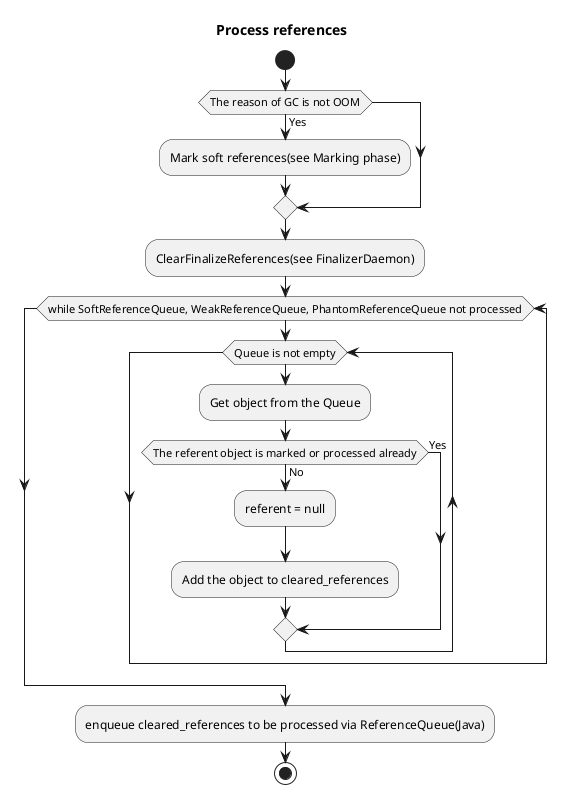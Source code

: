 ' Copyright (c) 2021-2024 Huawei Device Co., Ltd.
' Licensed under the Apache License, Version 2.0 (the "License");
' you may not use this file except in compliance with the License.
' You may obtain a copy of the License at
'
' http://www.apache.org/licenses/LICENSE-2.0
'
' Unless required by applicable law or agreed to in writing, software
' distributed under the License is distributed on an "AS IS" BASIS,
' WITHOUT WARRANTIES OR CONDITIONS OF ANY KIND, either express or implied.
' See the License for the specific language governing permissions and
' limitations under the License.

@startuml
start

skinparam monochrome true

title Process references

if (The reason of GC is not OOM) then(Yes)
    :Mark soft references(see Marking phase);
endif

:ClearFinalizeReferences(see FinalizerDaemon);

while (while SoftReferenceQueue, WeakReferenceQueue, PhantomReferenceQueue not processed)
    while (Queue is not empty)
        :Get object from the Queue;
        if (The referent object is marked or processed already) then(Yes)
        else (No)
            :referent = null;
            :Add the object to cleared_references;
        endif
    endwhile
endwhile

:enqueue cleared_references to be processed via ReferenceQueue(Java);

stop
@enduml
